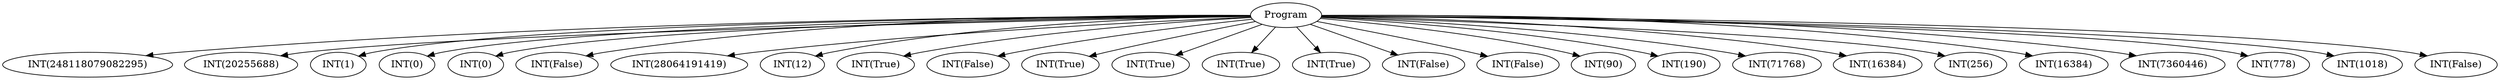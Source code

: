digraph ExpressionGraph {
4323674192 [label="Program"];
4323674192 -> 4323675872;
4323675872 [label="INT(248118079082295)"];
4323674192 -> 4323676256;
4323676256 [label="INT(20255688)"];
4323674192 -> 4323677024;
4323677024 [label="INT(1)"];
4323674192 -> 4323677504;
4323677504 [label="INT(0)"];
4323674192 -> 4323677984;
4323677984 [label="INT(0)"];
4323674192 -> 4323678320;
4323678320 [label="INT(False)"];
4323674192 -> 4323679760;
4323679760 [label="INT(28064191419)"];
4323674192 -> 4323687680;
4323687680 [label="INT(12)"];
4323674192 -> 4323687008;
4323687008 [label="INT(True)"];
4323674192 -> 4323686432;
4323686432 [label="INT(False)"];
4323674192 -> 4323686720;
4323686720 [label="INT(True)"];
4323674192 -> 4323685616;
4323685616 [label="INT(True)"];
4323674192 -> 4323685232;
4323685232 [label="INT(True)"];
4323674192 -> 4323685328;
4323685328 [label="INT(True)"];
4323674192 -> 4323684512;
4323684512 [label="INT(False)"];
4323674192 -> 4323683552;
4323683552 [label="INT(False)"];
4323674192 -> 4323683936;
4323683936 [label="INT(90)"];
4323674192 -> 4323683264;
4323683264 [label="INT(190)"];
4323674192 -> 4323682976;
4323682976 [label="INT(71768)"];
4323674192 -> 4323682688;
4323682688 [label="INT(16384)"];
4323674192 -> 4323682400;
4323682400 [label="INT(256)"];
4323674192 -> 4323681824;
4323681824 [label="INT(16384)"];
4323674192 -> 4323681728;
4323681728 [label="INT(7360446)"];
4323674192 -> 4323681152;
4323681152 [label="INT(778)"];
4323674192 -> 4323681056;
4323681056 [label="INT(1018)"];
4323674192 -> 4323680768;
4323680768 [label="INT(False)"];
}
